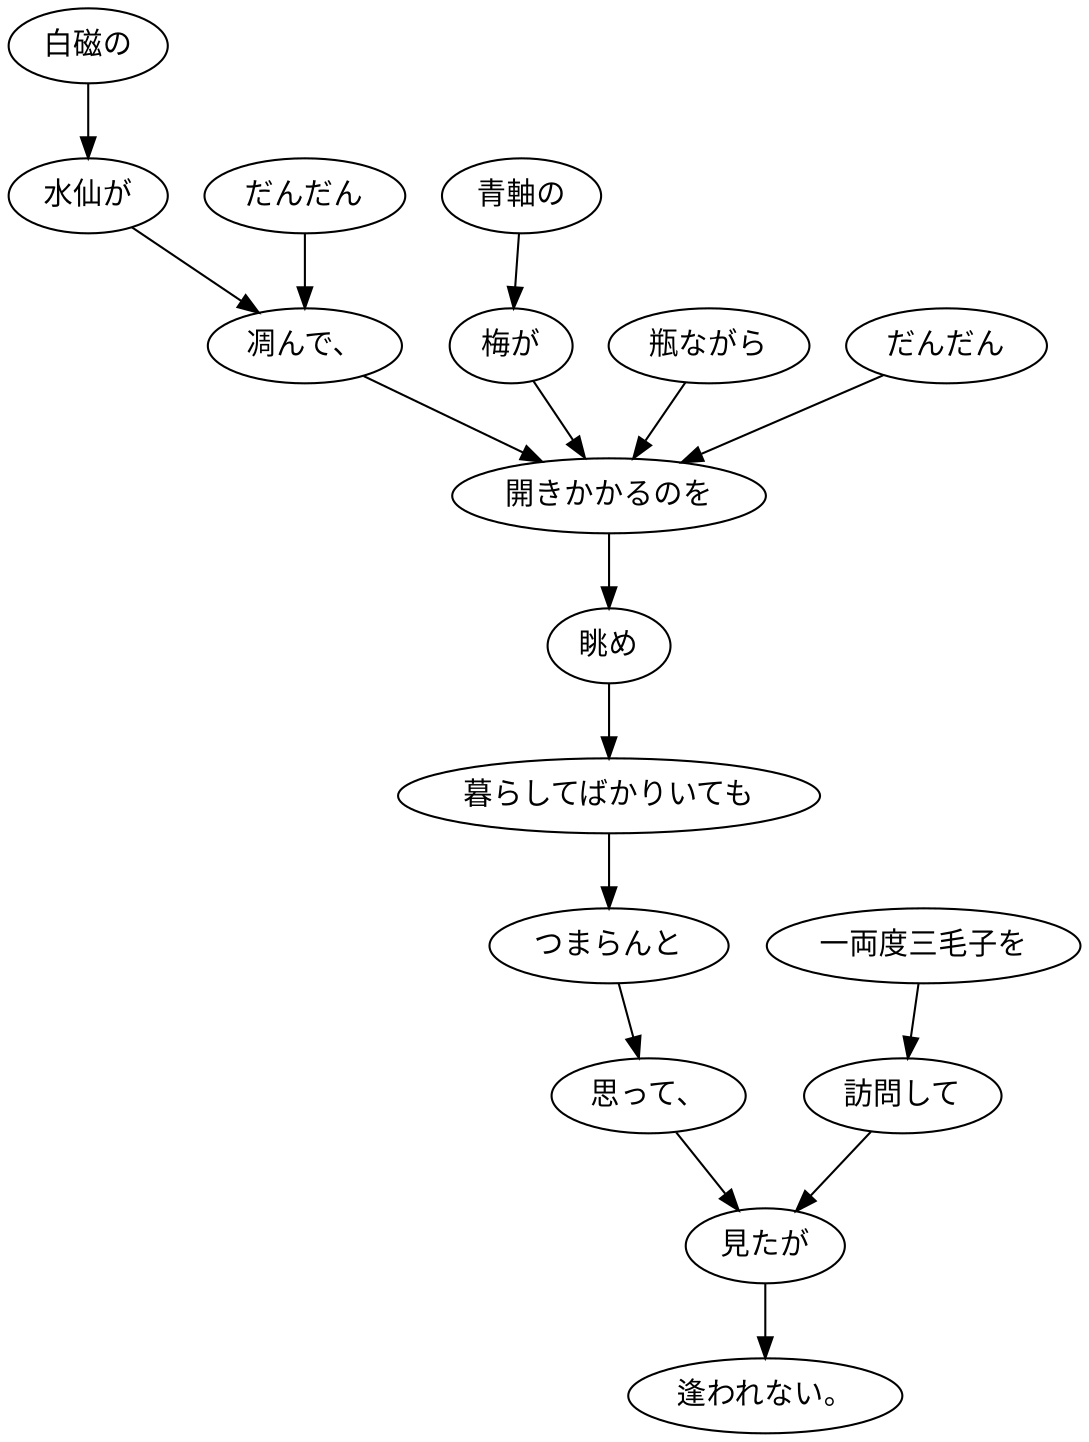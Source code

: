 digraph graph916 {
	node0 [label="白磁の"];
	node1 [label="水仙が"];
	node2 [label="だんだん"];
	node3 [label="凋んで、"];
	node4 [label="青軸の"];
	node5 [label="梅が"];
	node6 [label="瓶ながら"];
	node7 [label="だんだん"];
	node8 [label="開きかかるのを"];
	node9 [label="眺め"];
	node10 [label="暮らしてばかりいても"];
	node11 [label="つまらんと"];
	node12 [label="思って、"];
	node13 [label="一両度三毛子を"];
	node14 [label="訪問して"];
	node15 [label="見たが"];
	node16 [label="逢われない。"];
	node0 -> node1;
	node1 -> node3;
	node2 -> node3;
	node3 -> node8;
	node4 -> node5;
	node5 -> node8;
	node6 -> node8;
	node7 -> node8;
	node8 -> node9;
	node9 -> node10;
	node10 -> node11;
	node11 -> node12;
	node12 -> node15;
	node13 -> node14;
	node14 -> node15;
	node15 -> node16;
}
